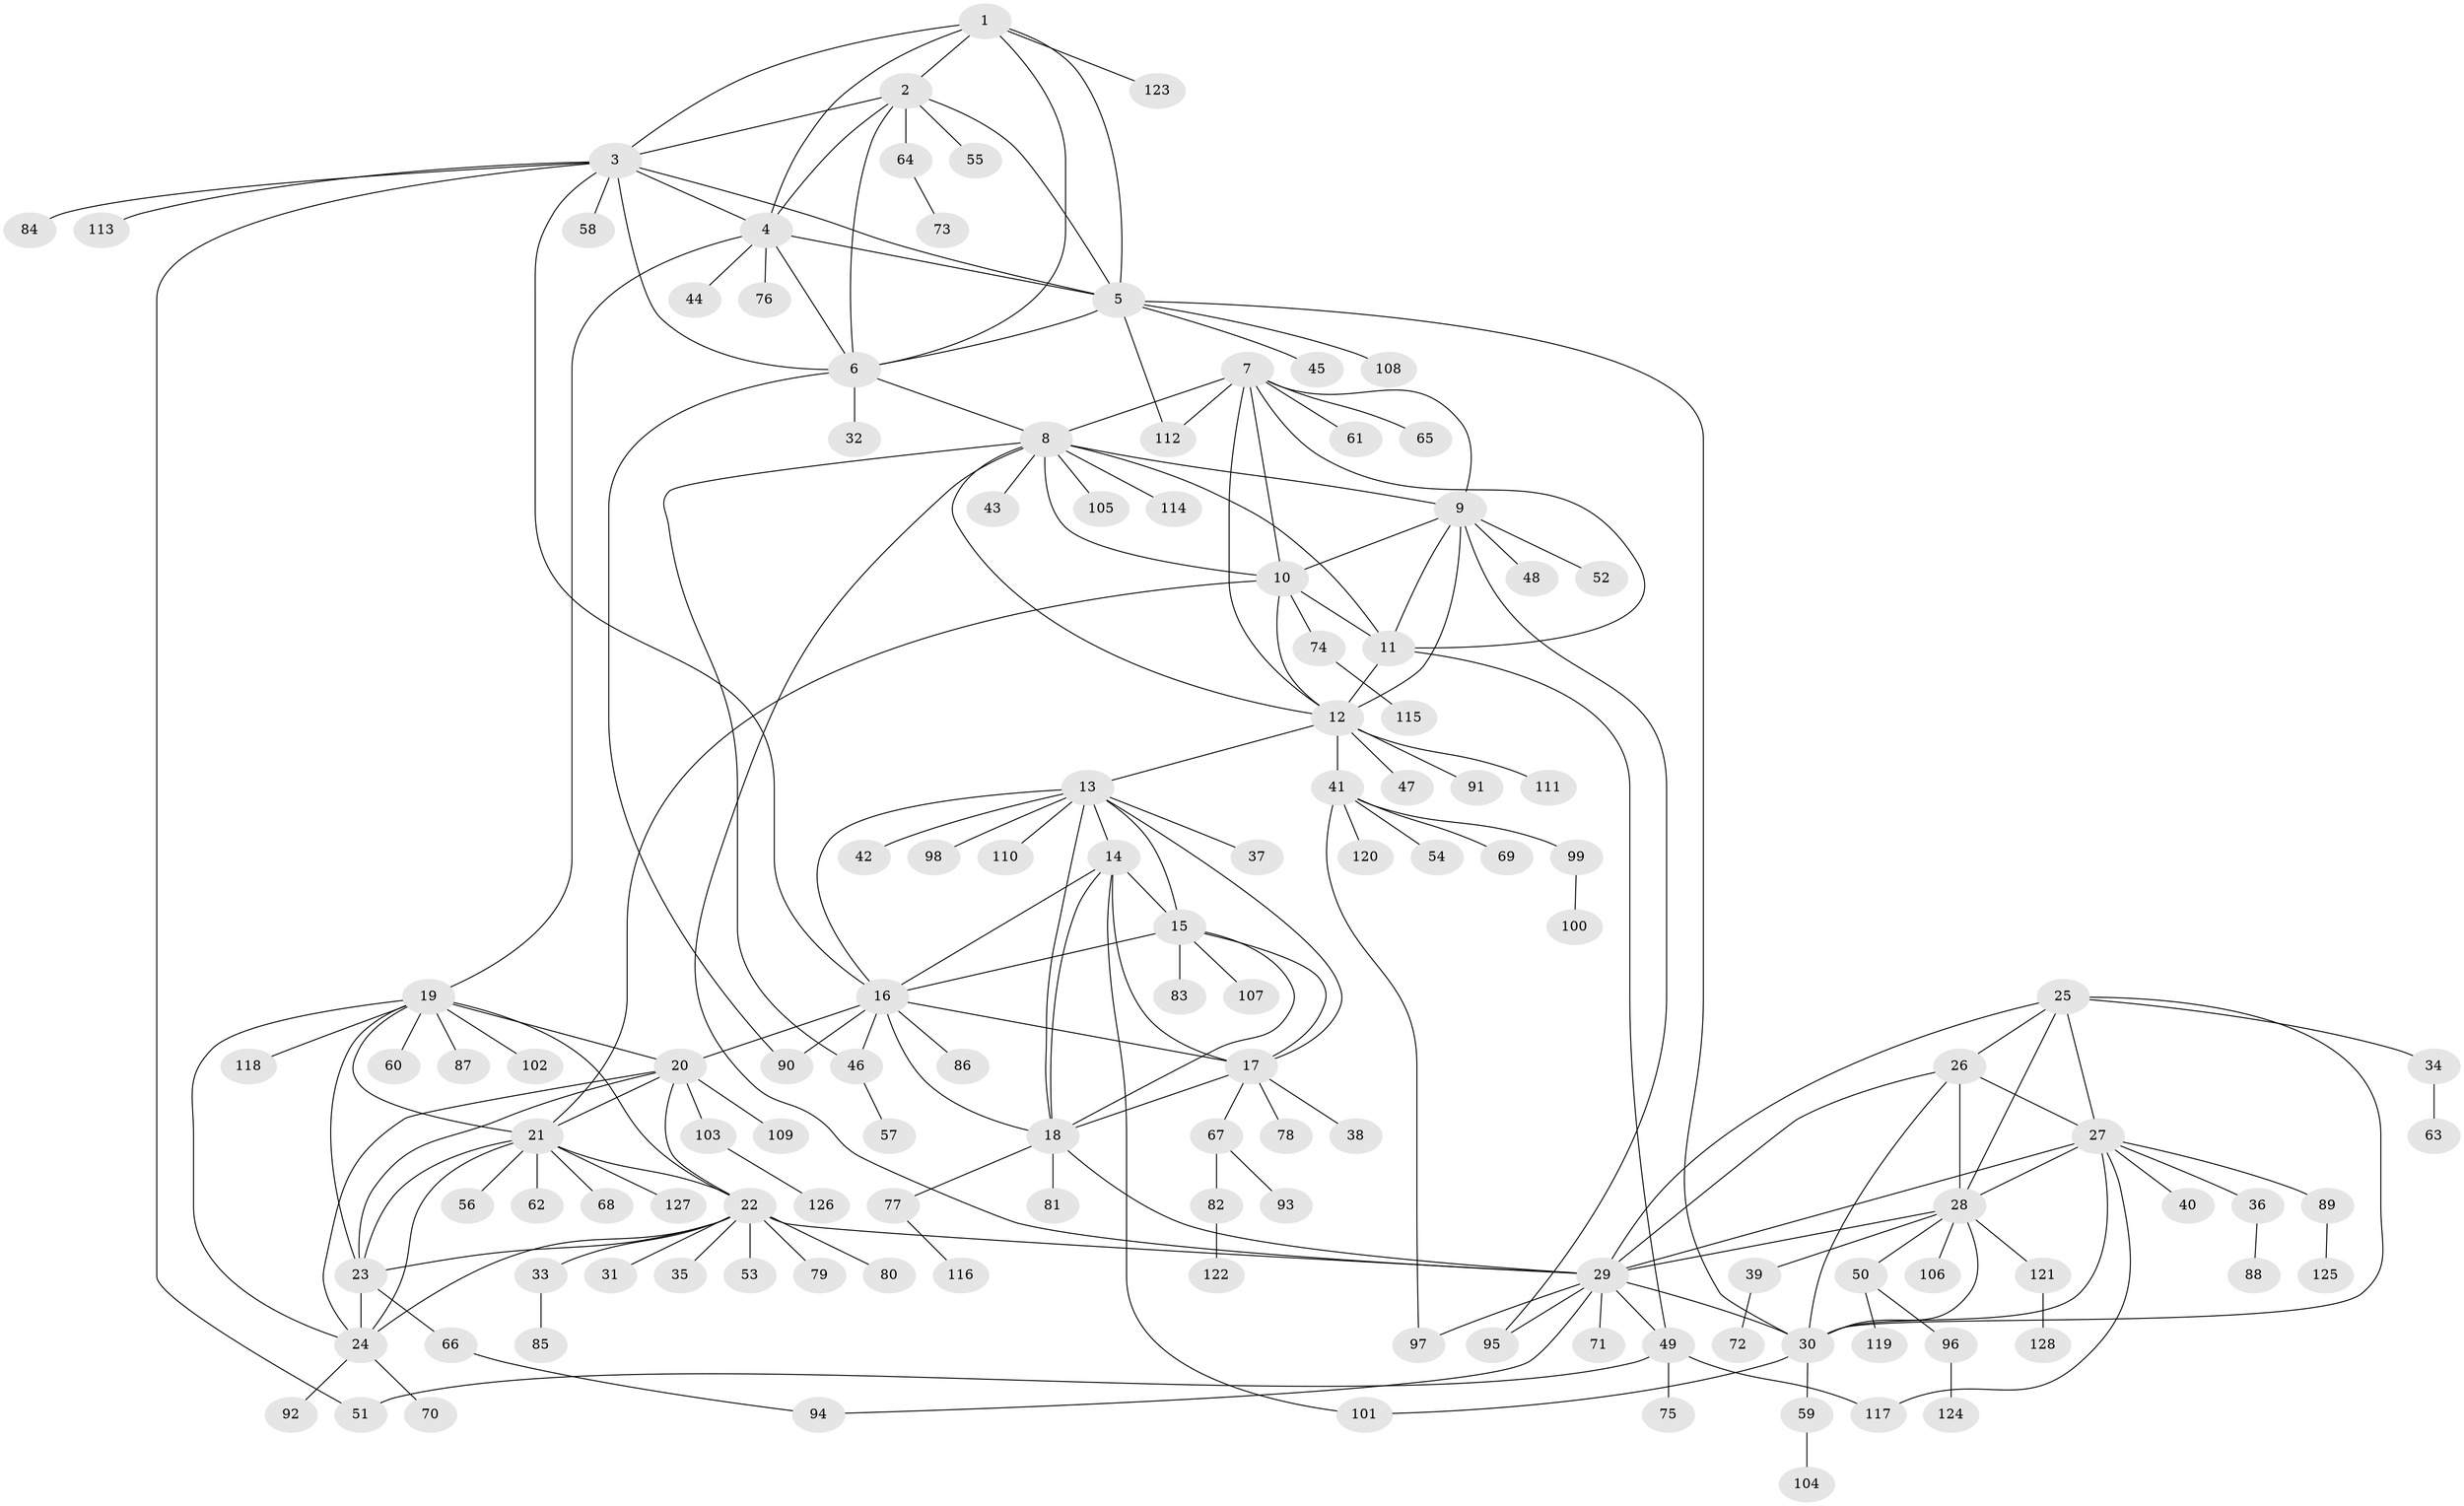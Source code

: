 // coarse degree distribution, {5: 0.05194805194805195, 6: 0.06493506493506493, 9: 0.03896103896103896, 7: 0.07792207792207792, 8: 0.07792207792207792, 12: 0.025974025974025976, 4: 0.012987012987012988, 1: 0.5064935064935064, 2: 0.11688311688311688, 3: 0.025974025974025976}
// Generated by graph-tools (version 1.1) at 2025/52/03/04/25 22:52:40]
// undirected, 128 vertices, 193 edges
graph export_dot {
  node [color=gray90,style=filled];
  1;
  2;
  3;
  4;
  5;
  6;
  7;
  8;
  9;
  10;
  11;
  12;
  13;
  14;
  15;
  16;
  17;
  18;
  19;
  20;
  21;
  22;
  23;
  24;
  25;
  26;
  27;
  28;
  29;
  30;
  31;
  32;
  33;
  34;
  35;
  36;
  37;
  38;
  39;
  40;
  41;
  42;
  43;
  44;
  45;
  46;
  47;
  48;
  49;
  50;
  51;
  52;
  53;
  54;
  55;
  56;
  57;
  58;
  59;
  60;
  61;
  62;
  63;
  64;
  65;
  66;
  67;
  68;
  69;
  70;
  71;
  72;
  73;
  74;
  75;
  76;
  77;
  78;
  79;
  80;
  81;
  82;
  83;
  84;
  85;
  86;
  87;
  88;
  89;
  90;
  91;
  92;
  93;
  94;
  95;
  96;
  97;
  98;
  99;
  100;
  101;
  102;
  103;
  104;
  105;
  106;
  107;
  108;
  109;
  110;
  111;
  112;
  113;
  114;
  115;
  116;
  117;
  118;
  119;
  120;
  121;
  122;
  123;
  124;
  125;
  126;
  127;
  128;
  1 -- 2;
  1 -- 3;
  1 -- 4;
  1 -- 5;
  1 -- 6;
  1 -- 123;
  2 -- 3;
  2 -- 4;
  2 -- 5;
  2 -- 6;
  2 -- 55;
  2 -- 64;
  3 -- 4;
  3 -- 5;
  3 -- 6;
  3 -- 16;
  3 -- 51;
  3 -- 58;
  3 -- 84;
  3 -- 113;
  4 -- 5;
  4 -- 6;
  4 -- 19;
  4 -- 44;
  4 -- 76;
  5 -- 6;
  5 -- 30;
  5 -- 45;
  5 -- 108;
  5 -- 112;
  6 -- 8;
  6 -- 32;
  6 -- 90;
  7 -- 8;
  7 -- 9;
  7 -- 10;
  7 -- 11;
  7 -- 12;
  7 -- 61;
  7 -- 65;
  7 -- 112;
  8 -- 9;
  8 -- 10;
  8 -- 11;
  8 -- 12;
  8 -- 29;
  8 -- 43;
  8 -- 46;
  8 -- 105;
  8 -- 114;
  9 -- 10;
  9 -- 11;
  9 -- 12;
  9 -- 48;
  9 -- 52;
  9 -- 95;
  10 -- 11;
  10 -- 12;
  10 -- 21;
  10 -- 74;
  11 -- 12;
  11 -- 49;
  12 -- 13;
  12 -- 41;
  12 -- 47;
  12 -- 91;
  12 -- 111;
  13 -- 14;
  13 -- 15;
  13 -- 16;
  13 -- 17;
  13 -- 18;
  13 -- 37;
  13 -- 42;
  13 -- 98;
  13 -- 110;
  14 -- 15;
  14 -- 16;
  14 -- 17;
  14 -- 18;
  14 -- 101;
  15 -- 16;
  15 -- 17;
  15 -- 18;
  15 -- 83;
  15 -- 107;
  16 -- 17;
  16 -- 18;
  16 -- 20;
  16 -- 46;
  16 -- 86;
  16 -- 90;
  17 -- 18;
  17 -- 38;
  17 -- 67;
  17 -- 78;
  18 -- 29;
  18 -- 77;
  18 -- 81;
  19 -- 20;
  19 -- 21;
  19 -- 22;
  19 -- 23;
  19 -- 24;
  19 -- 60;
  19 -- 87;
  19 -- 102;
  19 -- 118;
  20 -- 21;
  20 -- 22;
  20 -- 23;
  20 -- 24;
  20 -- 103;
  20 -- 109;
  21 -- 22;
  21 -- 23;
  21 -- 24;
  21 -- 56;
  21 -- 62;
  21 -- 68;
  21 -- 127;
  22 -- 23;
  22 -- 24;
  22 -- 29;
  22 -- 31;
  22 -- 33;
  22 -- 35;
  22 -- 53;
  22 -- 79;
  22 -- 80;
  23 -- 24;
  23 -- 66;
  24 -- 70;
  24 -- 92;
  25 -- 26;
  25 -- 27;
  25 -- 28;
  25 -- 29;
  25 -- 30;
  25 -- 34;
  26 -- 27;
  26 -- 28;
  26 -- 29;
  26 -- 30;
  27 -- 28;
  27 -- 29;
  27 -- 30;
  27 -- 36;
  27 -- 40;
  27 -- 89;
  27 -- 117;
  28 -- 29;
  28 -- 30;
  28 -- 39;
  28 -- 50;
  28 -- 106;
  28 -- 121;
  29 -- 30;
  29 -- 49;
  29 -- 71;
  29 -- 94;
  29 -- 95;
  29 -- 97;
  30 -- 59;
  30 -- 101;
  33 -- 85;
  34 -- 63;
  36 -- 88;
  39 -- 72;
  41 -- 54;
  41 -- 69;
  41 -- 97;
  41 -- 99;
  41 -- 120;
  46 -- 57;
  49 -- 51;
  49 -- 75;
  49 -- 117;
  50 -- 96;
  50 -- 119;
  59 -- 104;
  64 -- 73;
  66 -- 94;
  67 -- 82;
  67 -- 93;
  74 -- 115;
  77 -- 116;
  82 -- 122;
  89 -- 125;
  96 -- 124;
  99 -- 100;
  103 -- 126;
  121 -- 128;
}
